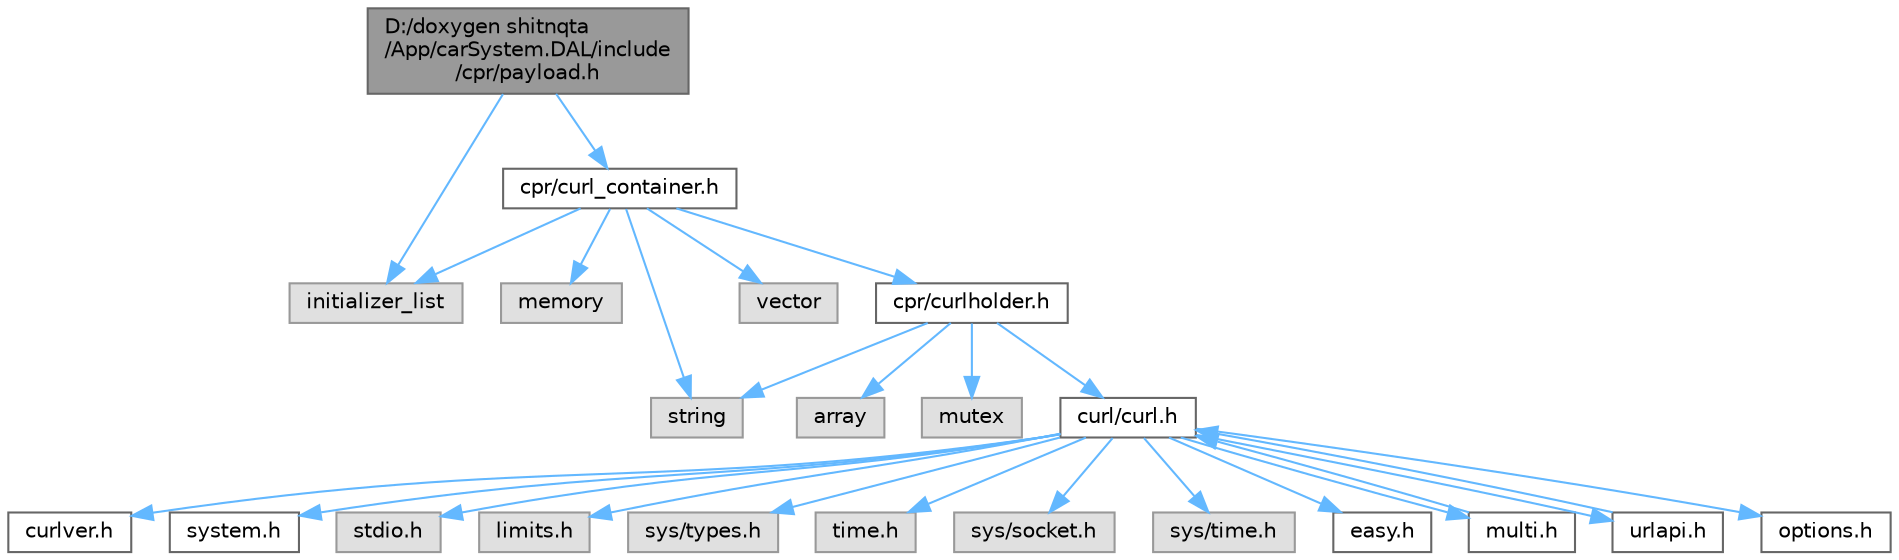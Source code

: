 digraph "D:/doxygen shitnqta/App/carSystem.DAL/include/cpr/payload.h"
{
 // INTERACTIVE_SVG=YES
 // LATEX_PDF_SIZE
  bgcolor="transparent";
  edge [fontname=Helvetica,fontsize=10,labelfontname=Helvetica,labelfontsize=10];
  node [fontname=Helvetica,fontsize=10,shape=box,height=0.2,width=0.4];
  Node1 [id="Node000001",label="D:/doxygen shitnqta\l/App/carSystem.DAL/include\l/cpr/payload.h",height=0.2,width=0.4,color="gray40", fillcolor="grey60", style="filled", fontcolor="black",tooltip=" "];
  Node1 -> Node2 [id="edge26_Node000001_Node000002",color="steelblue1",style="solid",tooltip=" "];
  Node2 [id="Node000002",label="initializer_list",height=0.2,width=0.4,color="grey60", fillcolor="#E0E0E0", style="filled",tooltip=" "];
  Node1 -> Node3 [id="edge27_Node000001_Node000003",color="steelblue1",style="solid",tooltip=" "];
  Node3 [id="Node000003",label="cpr/curl_container.h",height=0.2,width=0.4,color="grey40", fillcolor="white", style="filled",URL="$a00044.html",tooltip=" "];
  Node3 -> Node2 [id="edge28_Node000003_Node000002",color="steelblue1",style="solid",tooltip=" "];
  Node3 -> Node4 [id="edge29_Node000003_Node000004",color="steelblue1",style="solid",tooltip=" "];
  Node4 [id="Node000004",label="memory",height=0.2,width=0.4,color="grey60", fillcolor="#E0E0E0", style="filled",tooltip=" "];
  Node3 -> Node5 [id="edge30_Node000003_Node000005",color="steelblue1",style="solid",tooltip=" "];
  Node5 [id="Node000005",label="string",height=0.2,width=0.4,color="grey60", fillcolor="#E0E0E0", style="filled",tooltip=" "];
  Node3 -> Node6 [id="edge31_Node000003_Node000006",color="steelblue1",style="solid",tooltip=" "];
  Node6 [id="Node000006",label="vector",height=0.2,width=0.4,color="grey60", fillcolor="#E0E0E0", style="filled",tooltip=" "];
  Node3 -> Node7 [id="edge32_Node000003_Node000007",color="steelblue1",style="solid",tooltip=" "];
  Node7 [id="Node000007",label="cpr/curlholder.h",height=0.2,width=0.4,color="grey40", fillcolor="white", style="filled",URL="$a00041.html",tooltip=" "];
  Node7 -> Node8 [id="edge33_Node000007_Node000008",color="steelblue1",style="solid",tooltip=" "];
  Node8 [id="Node000008",label="array",height=0.2,width=0.4,color="grey60", fillcolor="#E0E0E0", style="filled",tooltip=" "];
  Node7 -> Node9 [id="edge34_Node000007_Node000009",color="steelblue1",style="solid",tooltip=" "];
  Node9 [id="Node000009",label="mutex",height=0.2,width=0.4,color="grey60", fillcolor="#E0E0E0", style="filled",tooltip=" "];
  Node7 -> Node5 [id="edge35_Node000007_Node000005",color="steelblue1",style="solid",tooltip=" "];
  Node7 -> Node10 [id="edge36_Node000007_Node000010",color="steelblue1",style="solid",tooltip=" "];
  Node10 [id="Node000010",label="curl/curl.h",height=0.2,width=0.4,color="grey40", fillcolor="white", style="filled",URL="$a00113.html",tooltip=" "];
  Node10 -> Node11 [id="edge37_Node000010_Node000011",color="steelblue1",style="solid",tooltip=" "];
  Node11 [id="Node000011",label="curlver.h",height=0.2,width=0.4,color="grey40", fillcolor="white", style="filled",URL="$a00116.html",tooltip=" "];
  Node10 -> Node12 [id="edge38_Node000010_Node000012",color="steelblue1",style="solid",tooltip=" "];
  Node12 [id="Node000012",label="system.h",height=0.2,width=0.4,color="grey40", fillcolor="white", style="filled",URL="$a00134.html",tooltip=" "];
  Node10 -> Node13 [id="edge39_Node000010_Node000013",color="steelblue1",style="solid",tooltip=" "];
  Node13 [id="Node000013",label="stdio.h",height=0.2,width=0.4,color="grey60", fillcolor="#E0E0E0", style="filled",tooltip=" "];
  Node10 -> Node14 [id="edge40_Node000010_Node000014",color="steelblue1",style="solid",tooltip=" "];
  Node14 [id="Node000014",label="limits.h",height=0.2,width=0.4,color="grey60", fillcolor="#E0E0E0", style="filled",tooltip=" "];
  Node10 -> Node15 [id="edge41_Node000010_Node000015",color="steelblue1",style="solid",tooltip=" "];
  Node15 [id="Node000015",label="sys/types.h",height=0.2,width=0.4,color="grey60", fillcolor="#E0E0E0", style="filled",tooltip=" "];
  Node10 -> Node16 [id="edge42_Node000010_Node000016",color="steelblue1",style="solid",tooltip=" "];
  Node16 [id="Node000016",label="time.h",height=0.2,width=0.4,color="grey60", fillcolor="#E0E0E0", style="filled",tooltip=" "];
  Node10 -> Node17 [id="edge43_Node000010_Node000017",color="steelblue1",style="solid",tooltip=" "];
  Node17 [id="Node000017",label="sys/socket.h",height=0.2,width=0.4,color="grey60", fillcolor="#E0E0E0", style="filled",tooltip=" "];
  Node10 -> Node18 [id="edge44_Node000010_Node000018",color="steelblue1",style="solid",tooltip=" "];
  Node18 [id="Node000018",label="sys/time.h",height=0.2,width=0.4,color="grey60", fillcolor="#E0E0E0", style="filled",tooltip=" "];
  Node10 -> Node19 [id="edge45_Node000010_Node000019",color="steelblue1",style="solid",tooltip=" "];
  Node19 [id="Node000019",label="easy.h",height=0.2,width=0.4,color="grey40", fillcolor="white", style="filled",URL="$a00119.html",tooltip=" "];
  Node10 -> Node20 [id="edge46_Node000010_Node000020",color="steelblue1",style="solid",tooltip=" "];
  Node20 [id="Node000020",label="multi.h",height=0.2,width=0.4,color="grey40", fillcolor="white", style="filled",URL="$a00125.html",tooltip=" "];
  Node20 -> Node10 [id="edge47_Node000020_Node000010",color="steelblue1",style="solid",tooltip=" "];
  Node10 -> Node21 [id="edge48_Node000010_Node000021",color="steelblue1",style="solid",tooltip=" "];
  Node21 [id="Node000021",label="urlapi.h",height=0.2,width=0.4,color="grey40", fillcolor="white", style="filled",URL="$a00140.html",tooltip=" "];
  Node21 -> Node10 [id="edge49_Node000021_Node000010",color="steelblue1",style="solid",tooltip=" "];
  Node10 -> Node22 [id="edge50_Node000010_Node000022",color="steelblue1",style="solid",tooltip=" "];
  Node22 [id="Node000022",label="options.h",height=0.2,width=0.4,color="grey40", fillcolor="white", style="filled",URL="$a00128.html",tooltip=" "];
}
